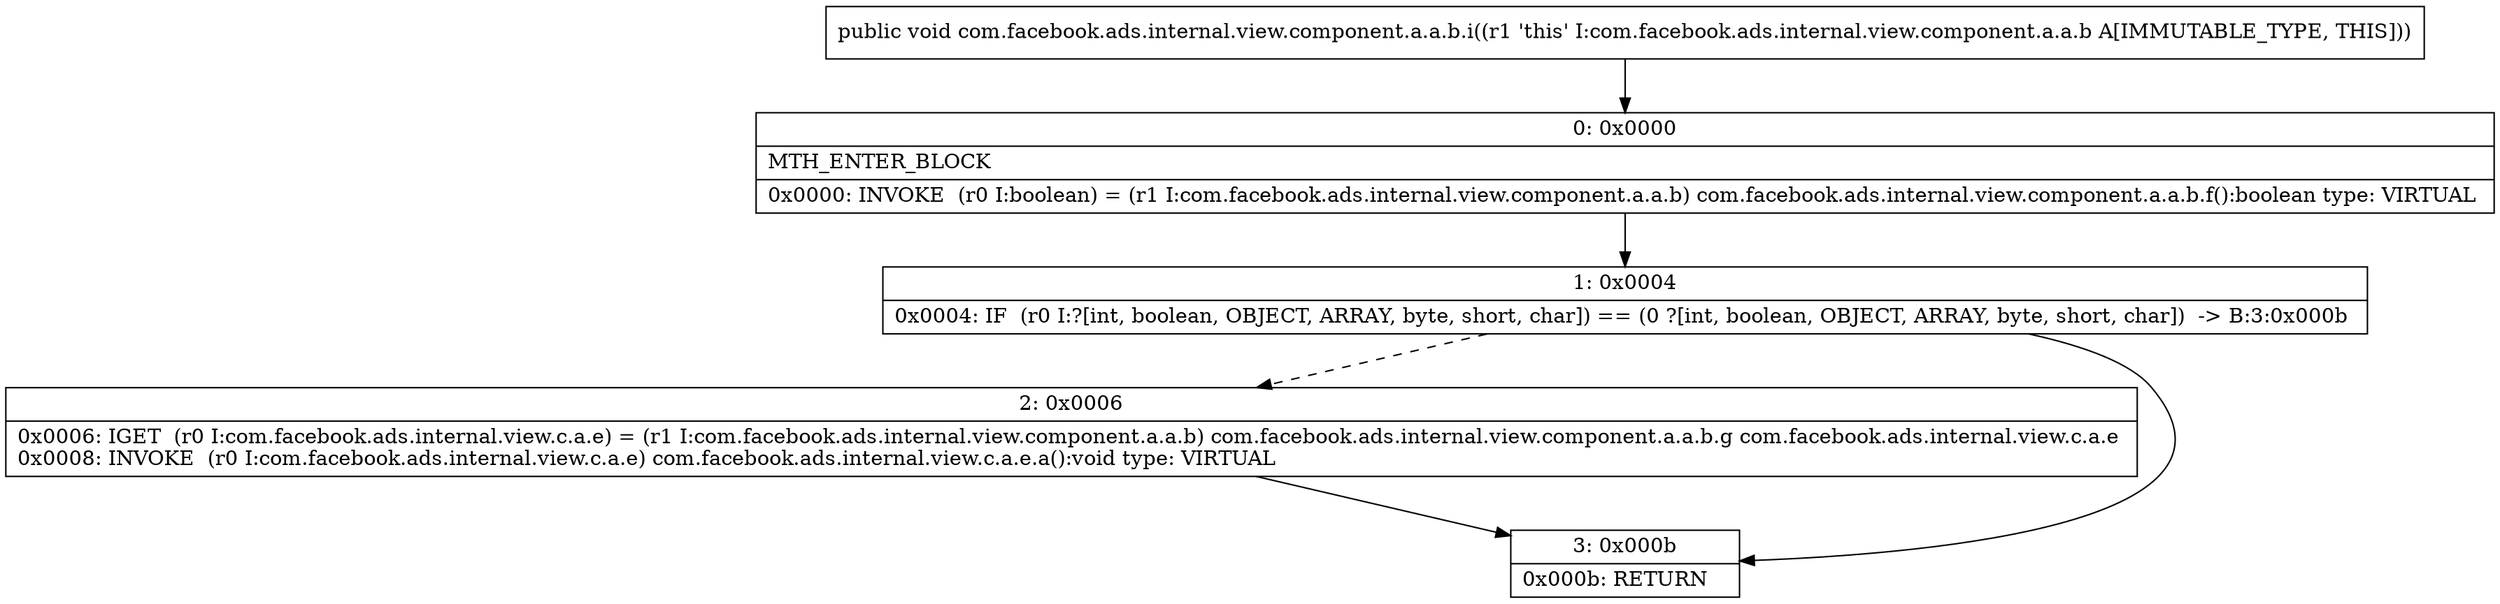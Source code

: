 digraph "CFG forcom.facebook.ads.internal.view.component.a.a.b.i()V" {
Node_0 [shape=record,label="{0\:\ 0x0000|MTH_ENTER_BLOCK\l|0x0000: INVOKE  (r0 I:boolean) = (r1 I:com.facebook.ads.internal.view.component.a.a.b) com.facebook.ads.internal.view.component.a.a.b.f():boolean type: VIRTUAL \l}"];
Node_1 [shape=record,label="{1\:\ 0x0004|0x0004: IF  (r0 I:?[int, boolean, OBJECT, ARRAY, byte, short, char]) == (0 ?[int, boolean, OBJECT, ARRAY, byte, short, char])  \-\> B:3:0x000b \l}"];
Node_2 [shape=record,label="{2\:\ 0x0006|0x0006: IGET  (r0 I:com.facebook.ads.internal.view.c.a.e) = (r1 I:com.facebook.ads.internal.view.component.a.a.b) com.facebook.ads.internal.view.component.a.a.b.g com.facebook.ads.internal.view.c.a.e \l0x0008: INVOKE  (r0 I:com.facebook.ads.internal.view.c.a.e) com.facebook.ads.internal.view.c.a.e.a():void type: VIRTUAL \l}"];
Node_3 [shape=record,label="{3\:\ 0x000b|0x000b: RETURN   \l}"];
MethodNode[shape=record,label="{public void com.facebook.ads.internal.view.component.a.a.b.i((r1 'this' I:com.facebook.ads.internal.view.component.a.a.b A[IMMUTABLE_TYPE, THIS])) }"];
MethodNode -> Node_0;
Node_0 -> Node_1;
Node_1 -> Node_2[style=dashed];
Node_1 -> Node_3;
Node_2 -> Node_3;
}

